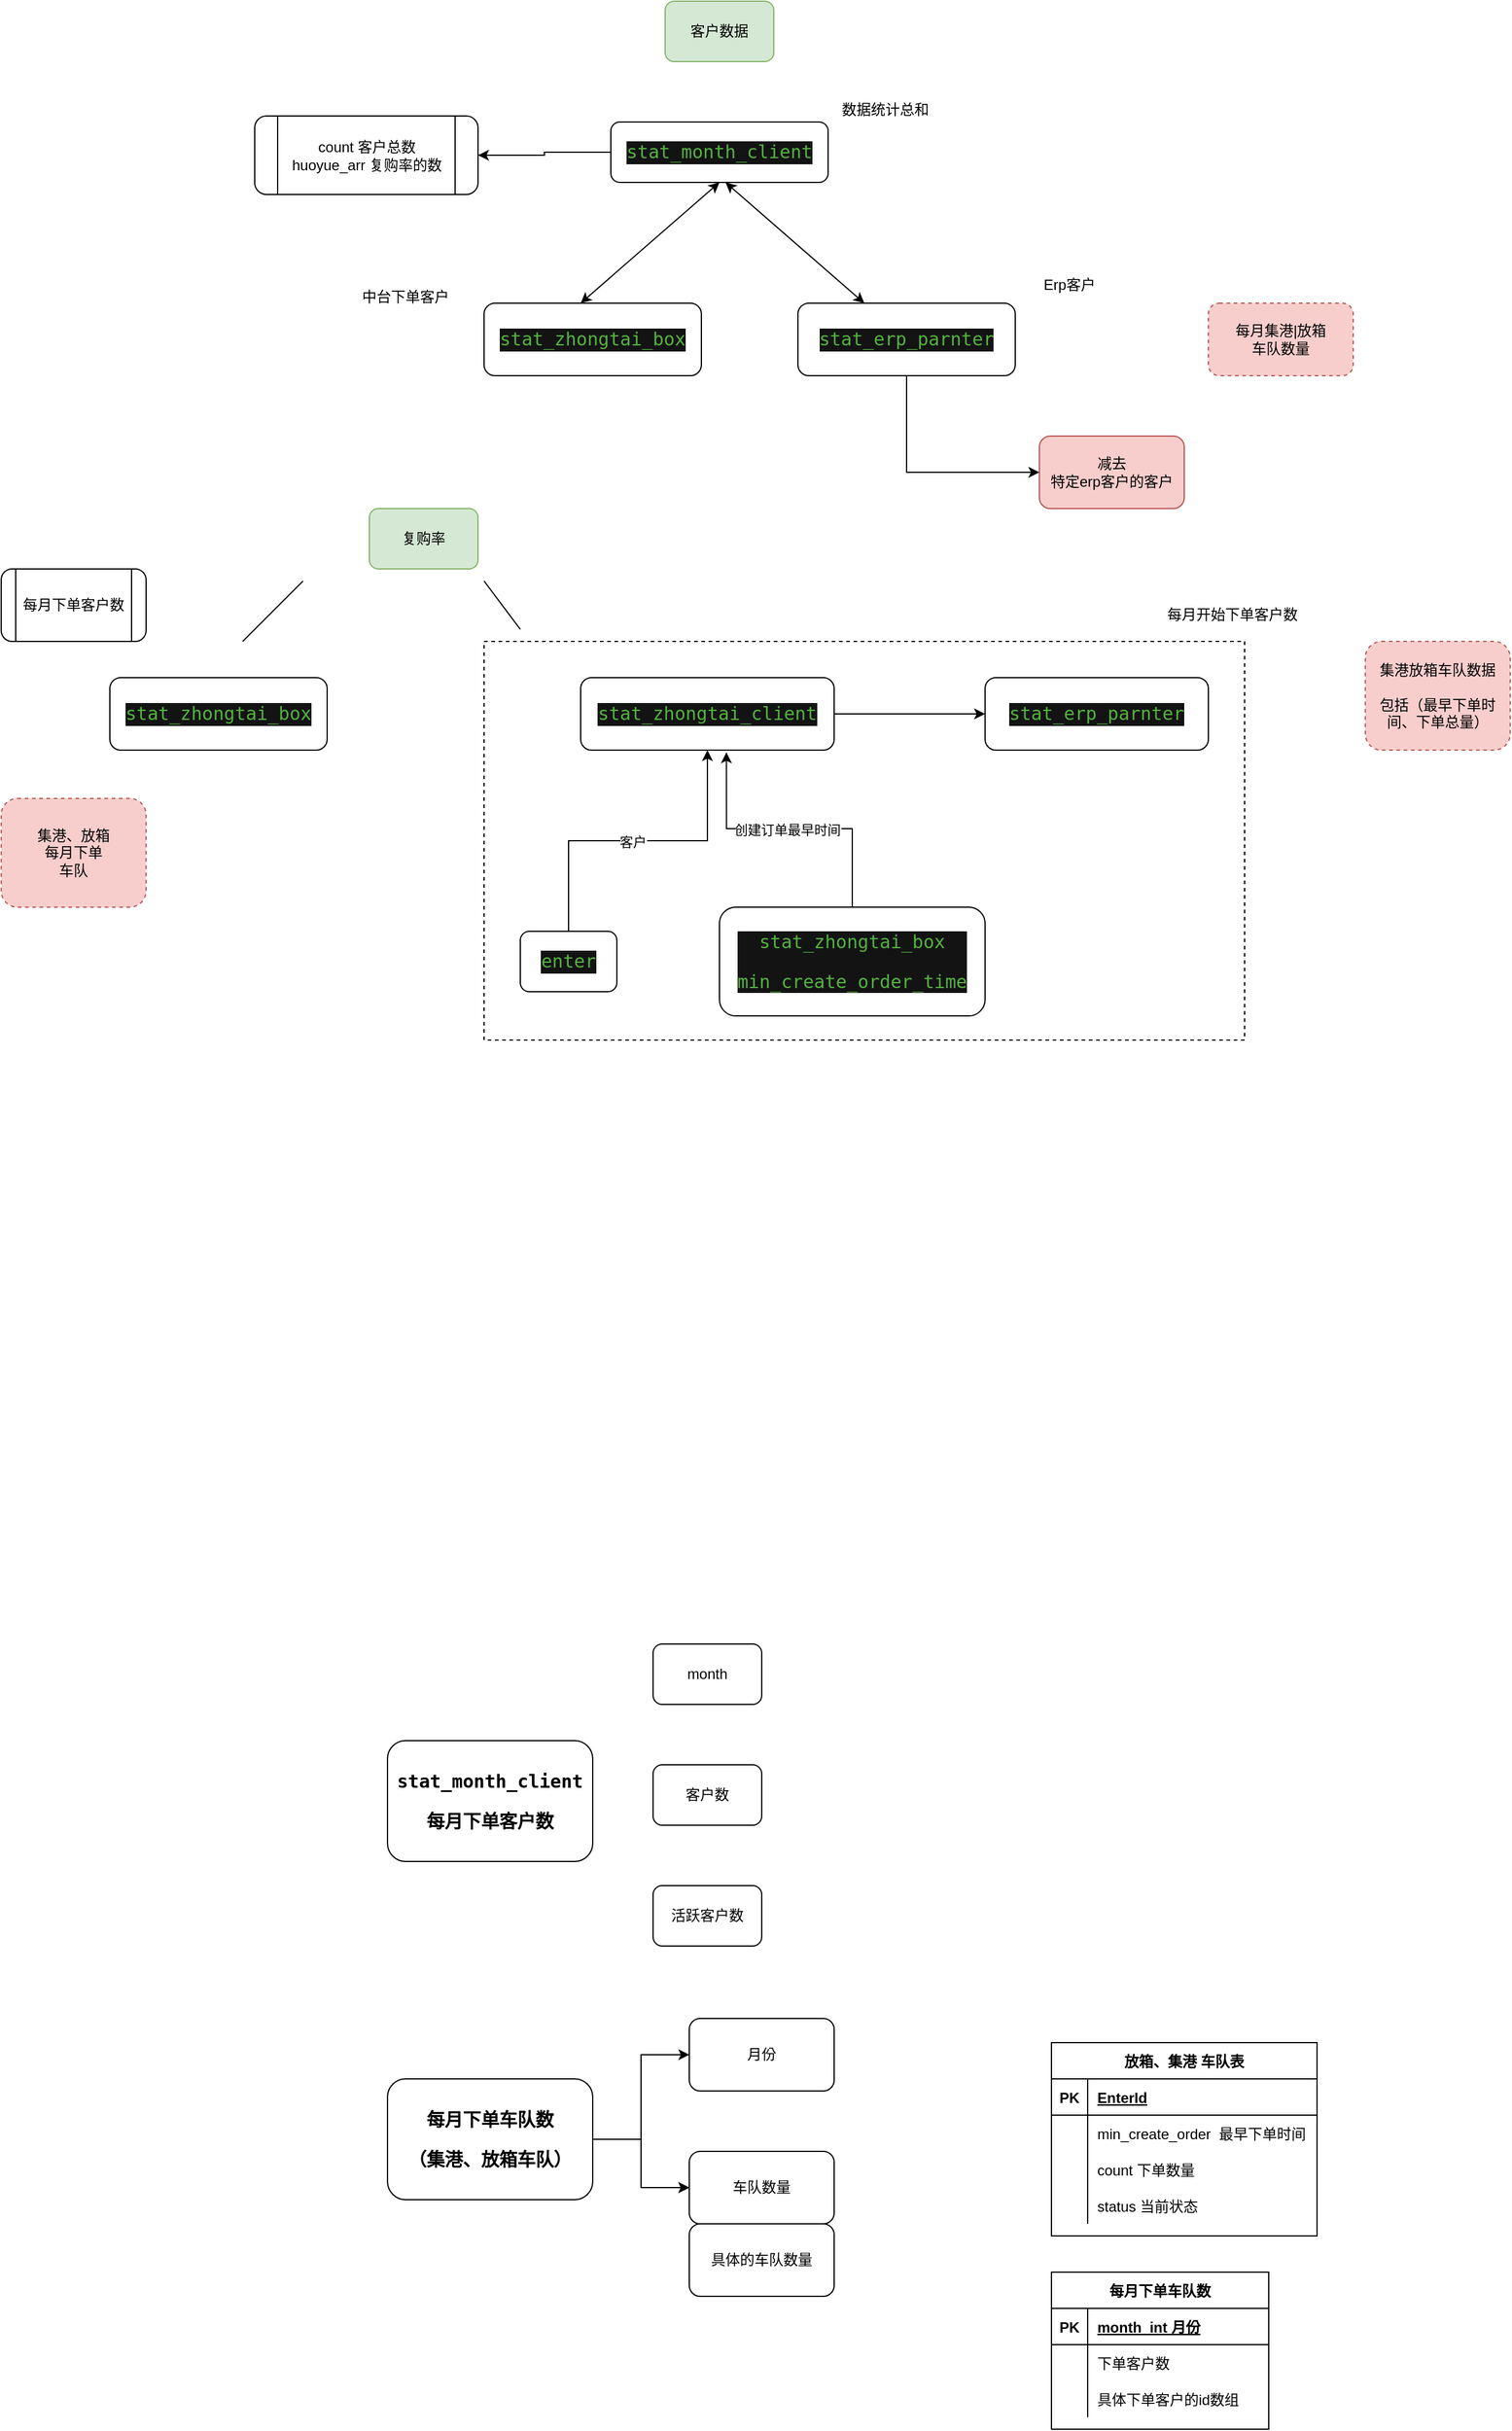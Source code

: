 <mxfile version="14.2.7" type="github">
  <diagram id="ru6HBqJ93o1stxbcAgsf" name="第 1 页">
    <mxGraphModel dx="2446" dy="1062" grid="1" gridSize="10" guides="1" tooltips="1" connect="1" arrows="1" fold="1" page="1" pageScale="1" pageWidth="827" pageHeight="1169" math="0" shadow="0">
      <root>
        <mxCell id="0" />
        <mxCell id="1" parent="0" />
        <mxCell id="qMNki4L_DQQMsOHSVaSi-29" value="" style="rounded=0;whiteSpace=wrap;html=1;fillColor=none;dashed=1;" vertex="1" parent="1">
          <mxGeometry x="30" y="620" width="630" height="330" as="geometry" />
        </mxCell>
        <mxCell id="qMNki4L_DQQMsOHSVaSi-1" value="客户数据" style="rounded=1;whiteSpace=wrap;html=1;fillColor=#d5e8d4;strokeColor=#82b366;" vertex="1" parent="1">
          <mxGeometry x="180" y="90" width="90" height="50" as="geometry" />
        </mxCell>
        <mxCell id="qMNki4L_DQQMsOHSVaSi-15" value="" style="edgeStyle=orthogonalEdgeStyle;rounded=0;orthogonalLoop=1;jettySize=auto;html=1;" edge="1" parent="1" source="qMNki4L_DQQMsOHSVaSi-2" target="qMNki4L_DQQMsOHSVaSi-14">
          <mxGeometry relative="1" as="geometry" />
        </mxCell>
        <mxCell id="qMNki4L_DQQMsOHSVaSi-2" value="&lt;pre style=&quot;background-color: #131314 ; color: #ebebeb ; font-family: &amp;#34;monaco&amp;#34; , monospace ; font-size: 11.3pt&quot;&gt;&lt;span style=&quot;color: #54b33e&quot;&gt;stat_month_client&lt;/span&gt;&lt;/pre&gt;" style="rounded=1;whiteSpace=wrap;html=1;" vertex="1" parent="1">
          <mxGeometry x="135" y="190" width="180" height="50" as="geometry" />
        </mxCell>
        <mxCell id="qMNki4L_DQQMsOHSVaSi-3" value="&lt;pre style=&quot;background-color: #131314 ; color: #ebebeb ; font-family: &amp;#34;monaco&amp;#34; , monospace ; font-size: 11.3pt&quot;&gt;&lt;span style=&quot;color: #54b33e&quot;&gt;stat_zhongtai_box&lt;/span&gt;&lt;/pre&gt;" style="rounded=1;whiteSpace=wrap;html=1;" vertex="1" parent="1">
          <mxGeometry x="30" y="340" width="180" height="60" as="geometry" />
        </mxCell>
        <mxCell id="qMNki4L_DQQMsOHSVaSi-50" style="edgeStyle=orthogonalEdgeStyle;rounded=0;orthogonalLoop=1;jettySize=auto;html=1;exitX=0.5;exitY=1;exitDx=0;exitDy=0;entryX=0;entryY=0.5;entryDx=0;entryDy=0;" edge="1" parent="1" source="qMNki4L_DQQMsOHSVaSi-4" target="qMNki4L_DQQMsOHSVaSi-49">
          <mxGeometry relative="1" as="geometry" />
        </mxCell>
        <mxCell id="qMNki4L_DQQMsOHSVaSi-4" value="&lt;pre style=&quot;background-color: #131314 ; color: #ebebeb ; font-family: &amp;#34;monaco&amp;#34; , monospace ; font-size: 11.3pt&quot;&gt;&lt;pre style=&quot;font-family: &amp;#34;monaco&amp;#34; , monospace ; font-size: 11.3pt&quot;&gt;&lt;span style=&quot;color: #54b33e&quot;&gt;stat_erp_parnter&lt;/span&gt;&lt;/pre&gt;&lt;/pre&gt;" style="rounded=1;whiteSpace=wrap;html=1;" vertex="1" parent="1">
          <mxGeometry x="290" y="340" width="180" height="60" as="geometry" />
        </mxCell>
        <mxCell id="qMNki4L_DQQMsOHSVaSi-5" value="" style="endArrow=classic;startArrow=classic;html=1;entryX=0.5;entryY=1;entryDx=0;entryDy=0;" edge="1" parent="1" target="qMNki4L_DQQMsOHSVaSi-2">
          <mxGeometry width="50" height="50" relative="1" as="geometry">
            <mxPoint x="110" y="340" as="sourcePoint" />
            <mxPoint x="160" y="290" as="targetPoint" />
          </mxGeometry>
        </mxCell>
        <mxCell id="qMNki4L_DQQMsOHSVaSi-6" value="" style="endArrow=classic;startArrow=classic;html=1;entryX=0.5;entryY=1;entryDx=0;entryDy=0;" edge="1" parent="1">
          <mxGeometry width="50" height="50" relative="1" as="geometry">
            <mxPoint x="345" y="340" as="sourcePoint" />
            <mxPoint x="230" y="240" as="targetPoint" />
          </mxGeometry>
        </mxCell>
        <mxCell id="qMNki4L_DQQMsOHSVaSi-7" value="数据统计总和" style="text;html=1;strokeColor=none;fillColor=none;align=center;verticalAlign=middle;whiteSpace=wrap;rounded=0;" vertex="1" parent="1">
          <mxGeometry x="315" y="170" width="95" height="20" as="geometry" />
        </mxCell>
        <mxCell id="qMNki4L_DQQMsOHSVaSi-8" value="中台下单客户" style="text;html=1;strokeColor=none;fillColor=none;align=center;verticalAlign=middle;whiteSpace=wrap;rounded=0;" vertex="1" parent="1">
          <mxGeometry x="-80" y="320" width="90" height="30" as="geometry" />
        </mxCell>
        <mxCell id="qMNki4L_DQQMsOHSVaSi-10" value="Erp客户" style="text;html=1;strokeColor=none;fillColor=none;align=center;verticalAlign=middle;whiteSpace=wrap;rounded=0;" vertex="1" parent="1">
          <mxGeometry x="470" y="310" width="90" height="30" as="geometry" />
        </mxCell>
        <mxCell id="qMNki4L_DQQMsOHSVaSi-14" value="count 客户总数&lt;br&gt;huoyue_arr 复购率的数" style="shape=process;whiteSpace=wrap;html=1;backgroundOutline=1;rounded=1;" vertex="1" parent="1">
          <mxGeometry x="-160" y="185" width="185" height="65" as="geometry" />
        </mxCell>
        <mxCell id="qMNki4L_DQQMsOHSVaSi-18" value="" style="edgeStyle=orthogonalEdgeStyle;rounded=0;orthogonalLoop=1;jettySize=auto;html=1;" edge="1" parent="1" source="qMNki4L_DQQMsOHSVaSi-16" target="qMNki4L_DQQMsOHSVaSi-17">
          <mxGeometry relative="1" as="geometry" />
        </mxCell>
        <mxCell id="qMNki4L_DQQMsOHSVaSi-16" value="&lt;pre style=&quot;background-color: #131314 ; color: #ebebeb ; font-family: &amp;#34;monaco&amp;#34; , monospace ; font-size: 11.3pt&quot;&gt;&lt;span style=&quot;color: #54b33e&quot;&gt;stat_zhongtai_client&lt;/span&gt;&lt;/pre&gt;" style="rounded=1;whiteSpace=wrap;html=1;" vertex="1" parent="1">
          <mxGeometry x="110" y="650" width="210" height="60" as="geometry" />
        </mxCell>
        <mxCell id="qMNki4L_DQQMsOHSVaSi-17" value="&lt;pre style=&quot;background-color: #131314 ; color: #ebebeb ; font-family: &amp;#34;monaco&amp;#34; , monospace ; font-size: 11.3pt&quot;&gt;&lt;span style=&quot;color: #54b33e&quot;&gt;stat_erp_parnter&lt;/span&gt;&lt;/pre&gt;" style="whiteSpace=wrap;html=1;rounded=1;" vertex="1" parent="1">
          <mxGeometry x="445" y="650" width="185" height="60" as="geometry" />
        </mxCell>
        <mxCell id="qMNki4L_DQQMsOHSVaSi-21" style="edgeStyle=orthogonalEdgeStyle;rounded=0;orthogonalLoop=1;jettySize=auto;html=1;exitX=0.5;exitY=0;exitDx=0;exitDy=0;entryX=0.5;entryY=1;entryDx=0;entryDy=0;" edge="1" parent="1" source="qMNki4L_DQQMsOHSVaSi-19" target="qMNki4L_DQQMsOHSVaSi-16">
          <mxGeometry relative="1" as="geometry" />
        </mxCell>
        <mxCell id="qMNki4L_DQQMsOHSVaSi-23" value="客户" style="edgeLabel;html=1;align=center;verticalAlign=middle;resizable=0;points=[];" vertex="1" connectable="0" parent="qMNki4L_DQQMsOHSVaSi-21">
          <mxGeometry x="-0.036" y="-1" relative="1" as="geometry">
            <mxPoint as="offset" />
          </mxGeometry>
        </mxCell>
        <mxCell id="qMNki4L_DQQMsOHSVaSi-19" value="&lt;pre style=&quot;background-color: #131314 ; color: #ebebeb ; font-family: &amp;#34;monaco&amp;#34; , monospace ; font-size: 11.3pt&quot;&gt;&lt;span style=&quot;color: #54b33e&quot;&gt;enter&lt;/span&gt;&lt;/pre&gt;" style="rounded=1;whiteSpace=wrap;html=1;" vertex="1" parent="1">
          <mxGeometry x="60" y="860" width="80" height="50" as="geometry" />
        </mxCell>
        <mxCell id="qMNki4L_DQQMsOHSVaSi-22" style="edgeStyle=orthogonalEdgeStyle;rounded=0;orthogonalLoop=1;jettySize=auto;html=1;entryX=0.575;entryY=1.03;entryDx=0;entryDy=0;entryPerimeter=0;" edge="1" parent="1" source="qMNki4L_DQQMsOHSVaSi-20" target="qMNki4L_DQQMsOHSVaSi-16">
          <mxGeometry relative="1" as="geometry" />
        </mxCell>
        <mxCell id="qMNki4L_DQQMsOHSVaSi-24" value="创建订单最早时间" style="edgeLabel;html=1;align=center;verticalAlign=middle;resizable=0;points=[];" vertex="1" connectable="0" parent="qMNki4L_DQQMsOHSVaSi-22">
          <mxGeometry x="0.027" y="1" relative="1" as="geometry">
            <mxPoint as="offset" />
          </mxGeometry>
        </mxCell>
        <mxCell id="qMNki4L_DQQMsOHSVaSi-20" value="&lt;pre style=&quot;background-color: #131314 ; color: #ebebeb ; font-family: &amp;#34;monaco&amp;#34; , monospace ; font-size: 11.3pt&quot;&gt;&lt;pre style=&quot;font-family: &amp;#34;monaco&amp;#34; , monospace ; font-size: 11.3pt&quot;&gt;&lt;span style=&quot;color: #54b33e&quot;&gt;stat_zhongtai_box&lt;/span&gt;&lt;/pre&gt;&lt;pre style=&quot;font-family: &amp;#34;monaco&amp;#34; , monospace ; font-size: 11.3pt&quot;&gt;&lt;pre style=&quot;font-family: &amp;#34;monaco&amp;#34; , monospace ; font-size: 11.3pt&quot;&gt;&lt;span style=&quot;color: #54b33e&quot;&gt;min_create_order_time&lt;/span&gt;&lt;/pre&gt;&lt;/pre&gt;&lt;/pre&gt;" style="rounded=1;whiteSpace=wrap;html=1;" vertex="1" parent="1">
          <mxGeometry x="225" y="840" width="220" height="90" as="geometry" />
        </mxCell>
        <mxCell id="qMNki4L_DQQMsOHSVaSi-25" value="复购率" style="rounded=1;whiteSpace=wrap;html=1;fillColor=#d5e8d4;strokeColor=#82b366;" vertex="1" parent="1">
          <mxGeometry x="-65" y="510" width="90" height="50" as="geometry" />
        </mxCell>
        <mxCell id="qMNki4L_DQQMsOHSVaSi-26" value="&lt;pre style=&quot;background-color: #131314 ; color: #ebebeb ; font-family: &amp;#34;monaco&amp;#34; , monospace ; font-size: 11.3pt&quot;&gt;&lt;span style=&quot;color: #54b33e&quot;&gt;stat_zhongtai_box&lt;/span&gt;&lt;/pre&gt;" style="rounded=1;whiteSpace=wrap;html=1;" vertex="1" parent="1">
          <mxGeometry x="-280" y="650" width="180" height="60" as="geometry" />
        </mxCell>
        <mxCell id="qMNki4L_DQQMsOHSVaSi-27" value="每月下单客户数" style="shape=process;whiteSpace=wrap;html=1;backgroundOutline=1;rounded=1;" vertex="1" parent="1">
          <mxGeometry x="-370" y="560" width="120" height="60" as="geometry" />
        </mxCell>
        <mxCell id="qMNki4L_DQQMsOHSVaSi-30" value="" style="endArrow=none;html=1;" edge="1" parent="1">
          <mxGeometry width="50" height="50" relative="1" as="geometry">
            <mxPoint x="-170" y="620" as="sourcePoint" />
            <mxPoint x="-120" y="570" as="targetPoint" />
          </mxGeometry>
        </mxCell>
        <mxCell id="qMNki4L_DQQMsOHSVaSi-31" value="" style="endArrow=none;html=1;" edge="1" parent="1">
          <mxGeometry width="50" height="50" relative="1" as="geometry">
            <mxPoint x="60" y="610" as="sourcePoint" />
            <mxPoint x="30" y="570" as="targetPoint" />
          </mxGeometry>
        </mxCell>
        <mxCell id="qMNki4L_DQQMsOHSVaSi-32" value="每月开始下单客户数" style="text;html=1;strokeColor=none;fillColor=none;align=center;verticalAlign=middle;whiteSpace=wrap;rounded=0;dashed=1;" vertex="1" parent="1">
          <mxGeometry x="590" y="585" width="120" height="25" as="geometry" />
        </mxCell>
        <mxCell id="qMNki4L_DQQMsOHSVaSi-34" value="每月集港|放箱&lt;br&gt;车队数量" style="rounded=1;whiteSpace=wrap;html=1;dashed=1;fillColor=#f8cecc;strokeColor=#b85450;" vertex="1" parent="1">
          <mxGeometry x="630" y="340" width="120" height="60" as="geometry" />
        </mxCell>
        <mxCell id="qMNki4L_DQQMsOHSVaSi-35" value="集港放箱车队数据&lt;br&gt;&lt;br&gt;包括（最早下单时间、下单总量）" style="rounded=1;whiteSpace=wrap;html=1;dashed=1;fillColor=#f8cecc;strokeColor=#b85450;" vertex="1" parent="1">
          <mxGeometry x="760" y="620" width="120" height="90" as="geometry" />
        </mxCell>
        <mxCell id="qMNki4L_DQQMsOHSVaSi-36" value="集港、放箱&lt;br&gt;每月下单&lt;br&gt;车队" style="rounded=1;whiteSpace=wrap;html=1;dashed=1;fillColor=#f8cecc;strokeColor=#b85450;" vertex="1" parent="1">
          <mxGeometry x="-370" y="750" width="120" height="90" as="geometry" />
        </mxCell>
        <mxCell id="qMNki4L_DQQMsOHSVaSi-37" value="&lt;pre style=&quot;font-family: &amp;#34;monaco&amp;#34; , monospace ; font-size: 11.3pt&quot;&gt;&lt;span style=&quot;background-color: rgb(255 , 255 , 255)&quot;&gt;&lt;b&gt;stat_month_client&lt;/b&gt;&lt;/span&gt;&lt;/pre&gt;&lt;pre style=&quot;font-family: &amp;#34;monaco&amp;#34; , monospace ; font-size: 11.3pt&quot;&gt;&lt;span style=&quot;background-color: rgb(255 , 255 , 255)&quot;&gt;&lt;b&gt;每月下单客户数&lt;/b&gt;&lt;/span&gt;&lt;/pre&gt;" style="rounded=1;whiteSpace=wrap;html=1;" vertex="1" parent="1">
          <mxGeometry x="-50" y="1530" width="170" height="100" as="geometry" />
        </mxCell>
        <mxCell id="qMNki4L_DQQMsOHSVaSi-38" value="month" style="rounded=1;whiteSpace=wrap;html=1;" vertex="1" parent="1">
          <mxGeometry x="170" y="1450" width="90" height="50" as="geometry" />
        </mxCell>
        <mxCell id="qMNki4L_DQQMsOHSVaSi-39" value="客户数" style="rounded=1;whiteSpace=wrap;html=1;" vertex="1" parent="1">
          <mxGeometry x="170" y="1550" width="90" height="50" as="geometry" />
        </mxCell>
        <mxCell id="qMNki4L_DQQMsOHSVaSi-40" value="活跃客户数" style="rounded=1;whiteSpace=wrap;html=1;" vertex="1" parent="1">
          <mxGeometry x="170" y="1650" width="90" height="50" as="geometry" />
        </mxCell>
        <mxCell id="qMNki4L_DQQMsOHSVaSi-44" value="" style="edgeStyle=orthogonalEdgeStyle;rounded=0;orthogonalLoop=1;jettySize=auto;html=1;" edge="1" parent="1" source="qMNki4L_DQQMsOHSVaSi-41" target="qMNki4L_DQQMsOHSVaSi-43">
          <mxGeometry relative="1" as="geometry" />
        </mxCell>
        <mxCell id="qMNki4L_DQQMsOHSVaSi-46" value="" style="edgeStyle=orthogonalEdgeStyle;rounded=0;orthogonalLoop=1;jettySize=auto;html=1;" edge="1" parent="1" source="qMNki4L_DQQMsOHSVaSi-41" target="qMNki4L_DQQMsOHSVaSi-45">
          <mxGeometry relative="1" as="geometry" />
        </mxCell>
        <mxCell id="qMNki4L_DQQMsOHSVaSi-47" value="" style="edgeStyle=orthogonalEdgeStyle;rounded=0;orthogonalLoop=1;jettySize=auto;html=1;" edge="1" parent="1" source="qMNki4L_DQQMsOHSVaSi-41" target="qMNki4L_DQQMsOHSVaSi-45">
          <mxGeometry relative="1" as="geometry" />
        </mxCell>
        <mxCell id="qMNki4L_DQQMsOHSVaSi-41" value="&lt;pre style=&quot;font-family: &amp;#34;monaco&amp;#34; , monospace ; font-size: 11.3pt&quot;&gt;&lt;span style=&quot;background-color: rgb(255 , 255 , 255)&quot;&gt;&lt;b&gt;每月下单车队数&lt;/b&gt;&lt;/span&gt;&lt;/pre&gt;&lt;pre style=&quot;font-family: &amp;#34;monaco&amp;#34; , monospace ; font-size: 11.3pt&quot;&gt;&lt;span style=&quot;background-color: rgb(255 , 255 , 255)&quot;&gt;&lt;b&gt;（集港、放箱车队）&lt;/b&gt;&lt;/span&gt;&lt;/pre&gt;" style="rounded=1;whiteSpace=wrap;html=1;" vertex="1" parent="1">
          <mxGeometry x="-50" y="1810" width="170" height="100" as="geometry" />
        </mxCell>
        <mxCell id="qMNki4L_DQQMsOHSVaSi-43" value="月份" style="whiteSpace=wrap;html=1;rounded=1;" vertex="1" parent="1">
          <mxGeometry x="200" y="1760" width="120" height="60" as="geometry" />
        </mxCell>
        <mxCell id="qMNki4L_DQQMsOHSVaSi-45" value="车队数量" style="whiteSpace=wrap;html=1;rounded=1;" vertex="1" parent="1">
          <mxGeometry x="200" y="1870" width="120" height="60" as="geometry" />
        </mxCell>
        <mxCell id="qMNki4L_DQQMsOHSVaSi-48" value="具体的车队数量" style="whiteSpace=wrap;html=1;rounded=1;" vertex="1" parent="1">
          <mxGeometry x="200" y="1930" width="120" height="60" as="geometry" />
        </mxCell>
        <mxCell id="qMNki4L_DQQMsOHSVaSi-49" value="减去&lt;br&gt;特定erp客户的客户" style="rounded=1;whiteSpace=wrap;html=1;fillColor=#f8cecc;strokeColor=#b85450;" vertex="1" parent="1">
          <mxGeometry x="490" y="450" width="120" height="60" as="geometry" />
        </mxCell>
        <mxCell id="qMNki4L_DQQMsOHSVaSi-52" value="放箱、集港 车队表" style="shape=table;startSize=30;container=1;collapsible=1;childLayout=tableLayout;fixedRows=1;rowLines=0;fontStyle=1;align=center;resizeLast=1;gradientColor=none;" vertex="1" parent="1">
          <mxGeometry x="500" y="1780" width="220" height="160" as="geometry" />
        </mxCell>
        <mxCell id="qMNki4L_DQQMsOHSVaSi-53" value="" style="shape=partialRectangle;collapsible=0;dropTarget=0;pointerEvents=0;fillColor=none;top=0;left=0;bottom=1;right=0;points=[[0,0.5],[1,0.5]];portConstraint=eastwest;" vertex="1" parent="qMNki4L_DQQMsOHSVaSi-52">
          <mxGeometry y="30" width="220" height="30" as="geometry" />
        </mxCell>
        <mxCell id="qMNki4L_DQQMsOHSVaSi-54" value="PK" style="shape=partialRectangle;connectable=0;fillColor=none;top=0;left=0;bottom=0;right=0;fontStyle=1;overflow=hidden;" vertex="1" parent="qMNki4L_DQQMsOHSVaSi-53">
          <mxGeometry width="30" height="30" as="geometry" />
        </mxCell>
        <mxCell id="qMNki4L_DQQMsOHSVaSi-55" value="EnterId" style="shape=partialRectangle;connectable=0;fillColor=none;top=0;left=0;bottom=0;right=0;align=left;spacingLeft=6;fontStyle=5;overflow=hidden;" vertex="1" parent="qMNki4L_DQQMsOHSVaSi-53">
          <mxGeometry x="30" width="190" height="30" as="geometry" />
        </mxCell>
        <mxCell id="qMNki4L_DQQMsOHSVaSi-56" value="" style="shape=partialRectangle;collapsible=0;dropTarget=0;pointerEvents=0;fillColor=none;top=0;left=0;bottom=0;right=0;points=[[0,0.5],[1,0.5]];portConstraint=eastwest;" vertex="1" parent="qMNki4L_DQQMsOHSVaSi-52">
          <mxGeometry y="60" width="220" height="30" as="geometry" />
        </mxCell>
        <mxCell id="qMNki4L_DQQMsOHSVaSi-57" value="" style="shape=partialRectangle;connectable=0;fillColor=none;top=0;left=0;bottom=0;right=0;editable=1;overflow=hidden;" vertex="1" parent="qMNki4L_DQQMsOHSVaSi-56">
          <mxGeometry width="30" height="30" as="geometry" />
        </mxCell>
        <mxCell id="qMNki4L_DQQMsOHSVaSi-58" value="min_create_order  最早下单时间" style="shape=partialRectangle;connectable=0;fillColor=none;top=0;left=0;bottom=0;right=0;align=left;spacingLeft=6;overflow=hidden;" vertex="1" parent="qMNki4L_DQQMsOHSVaSi-56">
          <mxGeometry x="30" width="190" height="30" as="geometry" />
        </mxCell>
        <mxCell id="qMNki4L_DQQMsOHSVaSi-59" value="" style="shape=partialRectangle;collapsible=0;dropTarget=0;pointerEvents=0;fillColor=none;top=0;left=0;bottom=0;right=0;points=[[0,0.5],[1,0.5]];portConstraint=eastwest;" vertex="1" parent="qMNki4L_DQQMsOHSVaSi-52">
          <mxGeometry y="90" width="220" height="30" as="geometry" />
        </mxCell>
        <mxCell id="qMNki4L_DQQMsOHSVaSi-60" value="" style="shape=partialRectangle;connectable=0;fillColor=none;top=0;left=0;bottom=0;right=0;editable=1;overflow=hidden;" vertex="1" parent="qMNki4L_DQQMsOHSVaSi-59">
          <mxGeometry width="30" height="30" as="geometry" />
        </mxCell>
        <mxCell id="qMNki4L_DQQMsOHSVaSi-61" value="count 下单数量" style="shape=partialRectangle;connectable=0;fillColor=none;top=0;left=0;bottom=0;right=0;align=left;spacingLeft=6;overflow=hidden;" vertex="1" parent="qMNki4L_DQQMsOHSVaSi-59">
          <mxGeometry x="30" width="190" height="30" as="geometry" />
        </mxCell>
        <mxCell id="qMNki4L_DQQMsOHSVaSi-62" value="" style="shape=partialRectangle;collapsible=0;dropTarget=0;pointerEvents=0;fillColor=none;top=0;left=0;bottom=0;right=0;points=[[0,0.5],[1,0.5]];portConstraint=eastwest;" vertex="1" parent="qMNki4L_DQQMsOHSVaSi-52">
          <mxGeometry y="120" width="220" height="30" as="geometry" />
        </mxCell>
        <mxCell id="qMNki4L_DQQMsOHSVaSi-63" value="" style="shape=partialRectangle;connectable=0;fillColor=none;top=0;left=0;bottom=0;right=0;editable=1;overflow=hidden;" vertex="1" parent="qMNki4L_DQQMsOHSVaSi-62">
          <mxGeometry width="30" height="30" as="geometry" />
        </mxCell>
        <mxCell id="qMNki4L_DQQMsOHSVaSi-64" value="status 当前状态" style="shape=partialRectangle;connectable=0;fillColor=none;top=0;left=0;bottom=0;right=0;align=left;spacingLeft=6;overflow=hidden;" vertex="1" parent="qMNki4L_DQQMsOHSVaSi-62">
          <mxGeometry x="30" width="190" height="30" as="geometry" />
        </mxCell>
        <mxCell id="qMNki4L_DQQMsOHSVaSi-78" value="每月下单车队数" style="shape=table;startSize=30;container=1;collapsible=1;childLayout=tableLayout;fixedRows=1;rowLines=0;fontStyle=1;align=center;resizeLast=1;gradientColor=none;" vertex="1" parent="1">
          <mxGeometry x="500" y="1970" width="180" height="130" as="geometry" />
        </mxCell>
        <mxCell id="qMNki4L_DQQMsOHSVaSi-79" value="" style="shape=partialRectangle;collapsible=0;dropTarget=0;pointerEvents=0;fillColor=none;top=0;left=0;bottom=1;right=0;points=[[0,0.5],[1,0.5]];portConstraint=eastwest;" vertex="1" parent="qMNki4L_DQQMsOHSVaSi-78">
          <mxGeometry y="30" width="180" height="30" as="geometry" />
        </mxCell>
        <mxCell id="qMNki4L_DQQMsOHSVaSi-80" value="PK" style="shape=partialRectangle;connectable=0;fillColor=none;top=0;left=0;bottom=0;right=0;fontStyle=1;overflow=hidden;" vertex="1" parent="qMNki4L_DQQMsOHSVaSi-79">
          <mxGeometry width="30" height="30" as="geometry" />
        </mxCell>
        <mxCell id="qMNki4L_DQQMsOHSVaSi-81" value="month_int 月份" style="shape=partialRectangle;connectable=0;fillColor=none;top=0;left=0;bottom=0;right=0;align=left;spacingLeft=6;fontStyle=5;overflow=hidden;" vertex="1" parent="qMNki4L_DQQMsOHSVaSi-79">
          <mxGeometry x="30" width="150" height="30" as="geometry" />
        </mxCell>
        <mxCell id="qMNki4L_DQQMsOHSVaSi-82" value="" style="shape=partialRectangle;collapsible=0;dropTarget=0;pointerEvents=0;fillColor=none;top=0;left=0;bottom=0;right=0;points=[[0,0.5],[1,0.5]];portConstraint=eastwest;" vertex="1" parent="qMNki4L_DQQMsOHSVaSi-78">
          <mxGeometry y="60" width="180" height="30" as="geometry" />
        </mxCell>
        <mxCell id="qMNki4L_DQQMsOHSVaSi-83" value="" style="shape=partialRectangle;connectable=0;fillColor=none;top=0;left=0;bottom=0;right=0;editable=1;overflow=hidden;" vertex="1" parent="qMNki4L_DQQMsOHSVaSi-82">
          <mxGeometry width="30" height="30" as="geometry" />
        </mxCell>
        <mxCell id="qMNki4L_DQQMsOHSVaSi-84" value="下单客户数" style="shape=partialRectangle;connectable=0;fillColor=none;top=0;left=0;bottom=0;right=0;align=left;spacingLeft=6;overflow=hidden;" vertex="1" parent="qMNki4L_DQQMsOHSVaSi-82">
          <mxGeometry x="30" width="150" height="30" as="geometry" />
        </mxCell>
        <mxCell id="qMNki4L_DQQMsOHSVaSi-85" value="" style="shape=partialRectangle;collapsible=0;dropTarget=0;pointerEvents=0;fillColor=none;top=0;left=0;bottom=0;right=0;points=[[0,0.5],[1,0.5]];portConstraint=eastwest;" vertex="1" parent="qMNki4L_DQQMsOHSVaSi-78">
          <mxGeometry y="90" width="180" height="30" as="geometry" />
        </mxCell>
        <mxCell id="qMNki4L_DQQMsOHSVaSi-86" value="" style="shape=partialRectangle;connectable=0;fillColor=none;top=0;left=0;bottom=0;right=0;editable=1;overflow=hidden;" vertex="1" parent="qMNki4L_DQQMsOHSVaSi-85">
          <mxGeometry width="30" height="30" as="geometry" />
        </mxCell>
        <mxCell id="qMNki4L_DQQMsOHSVaSi-87" value="具体下单客户的id数组" style="shape=partialRectangle;connectable=0;fillColor=none;top=0;left=0;bottom=0;right=0;align=left;spacingLeft=6;overflow=hidden;" vertex="1" parent="qMNki4L_DQQMsOHSVaSi-85">
          <mxGeometry x="30" width="150" height="30" as="geometry" />
        </mxCell>
      </root>
    </mxGraphModel>
  </diagram>
</mxfile>
